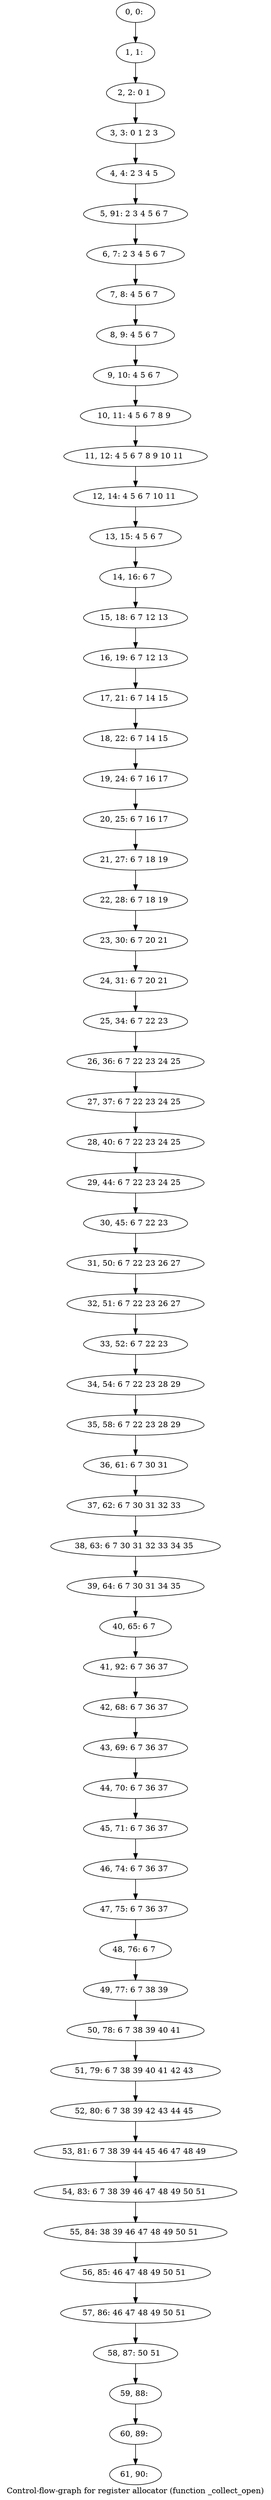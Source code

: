 digraph G {
graph [label="Control-flow-graph for register allocator (function _collect_open)"]
0[label="0, 0: "];
1[label="1, 1: "];
2[label="2, 2: 0 1 "];
3[label="3, 3: 0 1 2 3 "];
4[label="4, 4: 2 3 4 5 "];
5[label="5, 91: 2 3 4 5 6 7 "];
6[label="6, 7: 2 3 4 5 6 7 "];
7[label="7, 8: 4 5 6 7 "];
8[label="8, 9: 4 5 6 7 "];
9[label="9, 10: 4 5 6 7 "];
10[label="10, 11: 4 5 6 7 8 9 "];
11[label="11, 12: 4 5 6 7 8 9 10 11 "];
12[label="12, 14: 4 5 6 7 10 11 "];
13[label="13, 15: 4 5 6 7 "];
14[label="14, 16: 6 7 "];
15[label="15, 18: 6 7 12 13 "];
16[label="16, 19: 6 7 12 13 "];
17[label="17, 21: 6 7 14 15 "];
18[label="18, 22: 6 7 14 15 "];
19[label="19, 24: 6 7 16 17 "];
20[label="20, 25: 6 7 16 17 "];
21[label="21, 27: 6 7 18 19 "];
22[label="22, 28: 6 7 18 19 "];
23[label="23, 30: 6 7 20 21 "];
24[label="24, 31: 6 7 20 21 "];
25[label="25, 34: 6 7 22 23 "];
26[label="26, 36: 6 7 22 23 24 25 "];
27[label="27, 37: 6 7 22 23 24 25 "];
28[label="28, 40: 6 7 22 23 24 25 "];
29[label="29, 44: 6 7 22 23 24 25 "];
30[label="30, 45: 6 7 22 23 "];
31[label="31, 50: 6 7 22 23 26 27 "];
32[label="32, 51: 6 7 22 23 26 27 "];
33[label="33, 52: 6 7 22 23 "];
34[label="34, 54: 6 7 22 23 28 29 "];
35[label="35, 58: 6 7 22 23 28 29 "];
36[label="36, 61: 6 7 30 31 "];
37[label="37, 62: 6 7 30 31 32 33 "];
38[label="38, 63: 6 7 30 31 32 33 34 35 "];
39[label="39, 64: 6 7 30 31 34 35 "];
40[label="40, 65: 6 7 "];
41[label="41, 92: 6 7 36 37 "];
42[label="42, 68: 6 7 36 37 "];
43[label="43, 69: 6 7 36 37 "];
44[label="44, 70: 6 7 36 37 "];
45[label="45, 71: 6 7 36 37 "];
46[label="46, 74: 6 7 36 37 "];
47[label="47, 75: 6 7 36 37 "];
48[label="48, 76: 6 7 "];
49[label="49, 77: 6 7 38 39 "];
50[label="50, 78: 6 7 38 39 40 41 "];
51[label="51, 79: 6 7 38 39 40 41 42 43 "];
52[label="52, 80: 6 7 38 39 42 43 44 45 "];
53[label="53, 81: 6 7 38 39 44 45 46 47 48 49 "];
54[label="54, 83: 6 7 38 39 46 47 48 49 50 51 "];
55[label="55, 84: 38 39 46 47 48 49 50 51 "];
56[label="56, 85: 46 47 48 49 50 51 "];
57[label="57, 86: 46 47 48 49 50 51 "];
58[label="58, 87: 50 51 "];
59[label="59, 88: "];
60[label="60, 89: "];
61[label="61, 90: "];
0->1 ;
1->2 ;
2->3 ;
3->4 ;
4->5 ;
5->6 ;
6->7 ;
7->8 ;
8->9 ;
9->10 ;
10->11 ;
11->12 ;
12->13 ;
13->14 ;
14->15 ;
15->16 ;
16->17 ;
17->18 ;
18->19 ;
19->20 ;
20->21 ;
21->22 ;
22->23 ;
23->24 ;
24->25 ;
25->26 ;
26->27 ;
27->28 ;
28->29 ;
29->30 ;
30->31 ;
31->32 ;
32->33 ;
33->34 ;
34->35 ;
35->36 ;
36->37 ;
37->38 ;
38->39 ;
39->40 ;
40->41 ;
41->42 ;
42->43 ;
43->44 ;
44->45 ;
45->46 ;
46->47 ;
47->48 ;
48->49 ;
49->50 ;
50->51 ;
51->52 ;
52->53 ;
53->54 ;
54->55 ;
55->56 ;
56->57 ;
57->58 ;
58->59 ;
59->60 ;
60->61 ;
}
